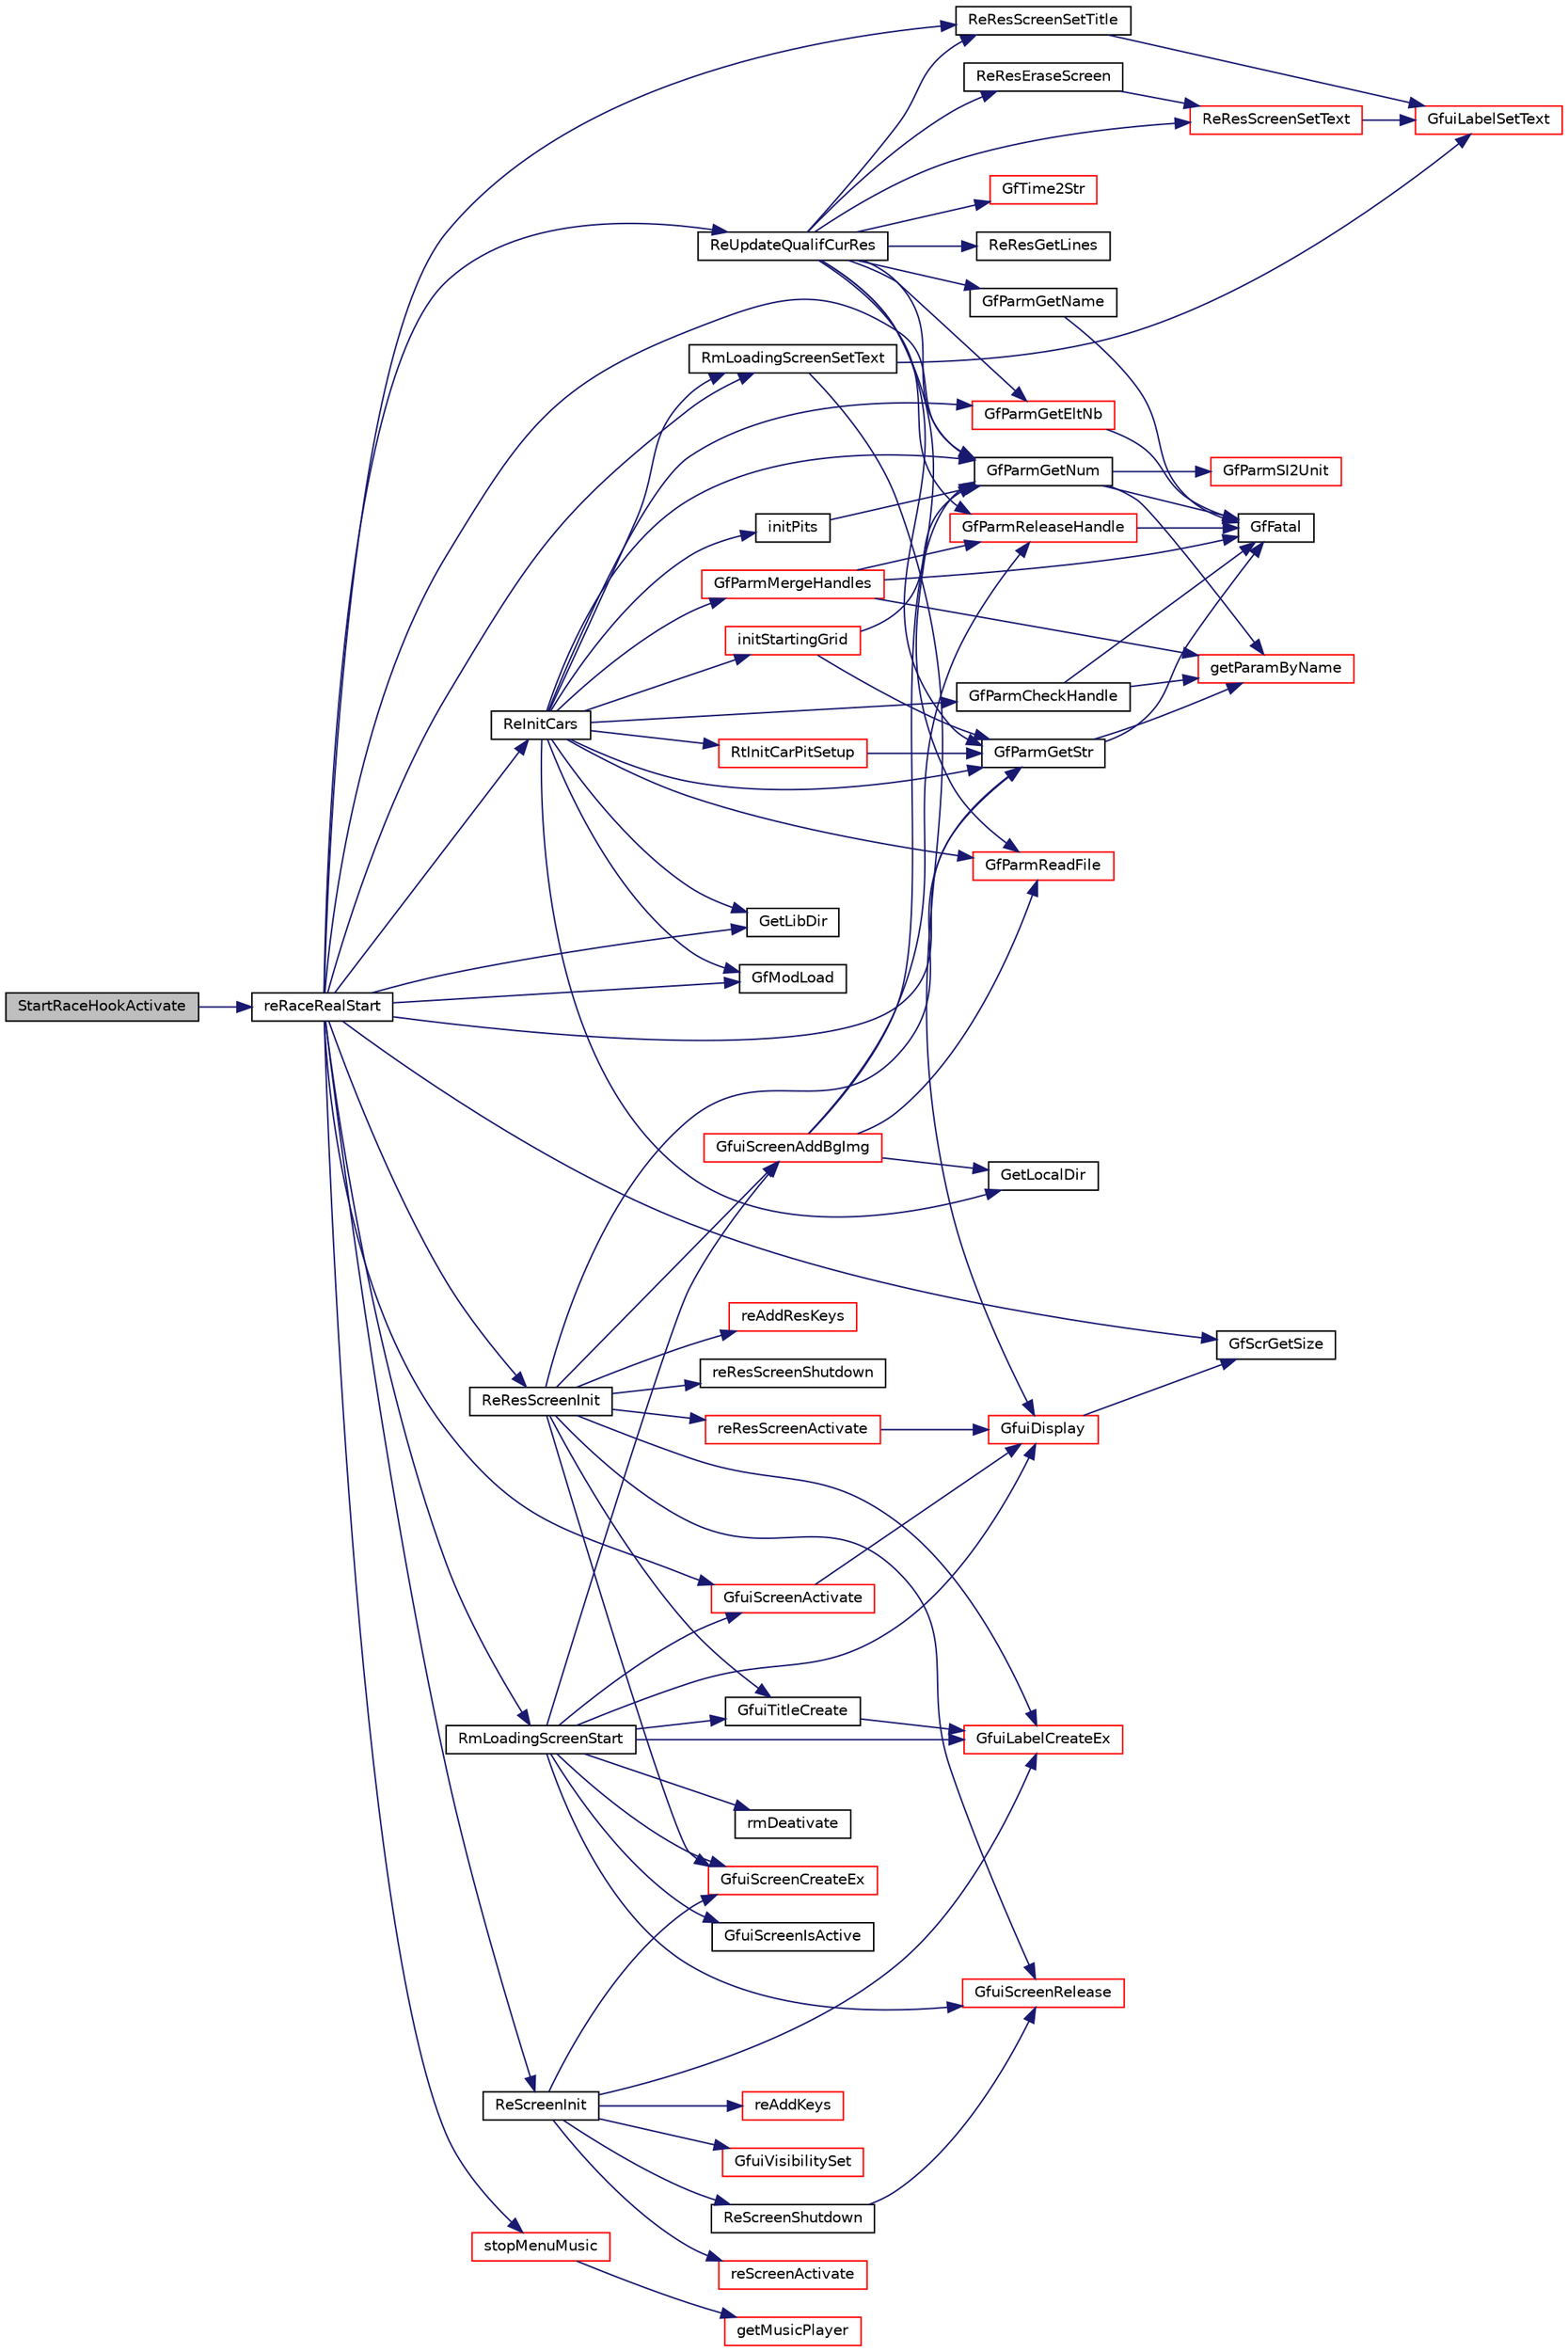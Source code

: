 digraph "StartRaceHookActivate"
{
  edge [fontname="Helvetica",fontsize="10",labelfontname="Helvetica",labelfontsize="10"];
  node [fontname="Helvetica",fontsize="10",shape=record];
  rankdir="LR";
  Node1 [label="StartRaceHookActivate",height=0.2,width=0.4,color="black", fillcolor="grey75", style="filled", fontcolor="black"];
  Node1 -> Node2 [color="midnightblue",fontsize="10",style="solid",fontname="Helvetica"];
  Node2 [label="reRaceRealStart",height=0.2,width=0.4,color="black", fillcolor="white", style="filled",URL="$racemain_8cpp.html#ae8e98f57605996c121f442c896e20b1d"];
  Node2 -> Node3 [color="midnightblue",fontsize="10",style="solid",fontname="Helvetica"];
  Node3 [label="RmLoadingScreenSetText",height=0.2,width=0.4,color="black", fillcolor="white", style="filled",URL="$group__racemantools.html#ga15b447ad25882ba666a5761e298bc4c4",tooltip="Set a new line of text on the loading screen. "];
  Node3 -> Node4 [color="midnightblue",fontsize="10",style="solid",fontname="Helvetica"];
  Node4 [label="GfuiLabelSetText",height=0.2,width=0.4,color="red", fillcolor="white", style="filled",URL="$group__gui.html#ga14f9a31e80f932a65f5bee3dec5a74af",tooltip="Change the text of a label. "];
  Node3 -> Node5 [color="midnightblue",fontsize="10",style="solid",fontname="Helvetica"];
  Node5 [label="GfuiDisplay",height=0.2,width=0.4,color="red", fillcolor="white", style="filled",URL="$group__gui.html#ga556f4f79d6831b2c3f8d152471b7e1c9",tooltip="Display function for the GUI to be called during redisplay of glut. "];
  Node5 -> Node6 [color="midnightblue",fontsize="10",style="solid",fontname="Helvetica"];
  Node6 [label="GfScrGetSize",height=0.2,width=0.4,color="black", fillcolor="white", style="filled",URL="$group__screen.html#gadcb66ba3f12ba1cb4c98367898c7f432",tooltip="Get the screen and viewport sizes. "];
  Node2 -> Node7 [color="midnightblue",fontsize="10",style="solid",fontname="Helvetica"];
  Node7 [label="GfParmGetStr",height=0.2,width=0.4,color="black", fillcolor="white", style="filled",URL="$group__paramsdata.html#gaa37bfd1fabd03d24fd50812c2330fa12",tooltip="Get a string parameter from the parameter set handle. "];
  Node7 -> Node8 [color="midnightblue",fontsize="10",style="solid",fontname="Helvetica"];
  Node8 [label="GfFatal",height=0.2,width=0.4,color="black", fillcolor="white", style="filled",URL="$tgf_8h.html#a927c58e55400ef72e0e54548b26f973d"];
  Node7 -> Node9 [color="midnightblue",fontsize="10",style="solid",fontname="Helvetica"];
  Node9 [label="getParamByName",height=0.2,width=0.4,color="red", fillcolor="white", style="filled",URL="$group__paramshelper.html#gad76ca407ee6b618e69f80c80aa319d63",tooltip="Helper function to get (or create) a parameter by name. "];
  Node2 -> Node10 [color="midnightblue",fontsize="10",style="solid",fontname="Helvetica"];
  Node10 [label="GetLibDir",height=0.2,width=0.4,color="black", fillcolor="white", style="filled",URL="$tgf_8cpp.html#a6532b80477028b45e4c8a5b3992c45c9"];
  Node2 -> Node11 [color="midnightblue",fontsize="10",style="solid",fontname="Helvetica"];
  Node11 [label="GfModLoad",height=0.2,width=0.4,color="black", fillcolor="white", style="filled",URL="$group__module.html#ga61ccfe6ae8248ff7d350f128a3bccac2",tooltip="Load the specified DLLs. "];
  Node2 -> Node12 [color="midnightblue",fontsize="10",style="solid",fontname="Helvetica"];
  Node12 [label="ReInitCars",height=0.2,width=0.4,color="black", fillcolor="white", style="filled",URL="$raceinit_8cpp.html#a72cb034e50b9c686ff395f7f0f61f075",tooltip="Initialize the cars for a race. "];
  Node12 -> Node13 [color="midnightblue",fontsize="10",style="solid",fontname="Helvetica"];
  Node13 [label="GfParmGetEltNb",height=0.2,width=0.4,color="red", fillcolor="white", style="filled",URL="$group__paramslist.html#ga8e57c951dca972b605a7978baa11c41b",tooltip="Count the number of subsections in a section in the parameter set handle. "];
  Node13 -> Node8 [color="midnightblue",fontsize="10",style="solid",fontname="Helvetica"];
  Node12 -> Node7 [color="midnightblue",fontsize="10",style="solid",fontname="Helvetica"];
  Node12 -> Node14 [color="midnightblue",fontsize="10",style="solid",fontname="Helvetica"];
  Node14 [label="GfParmGetNum",height=0.2,width=0.4,color="black", fillcolor="white", style="filled",URL="$group__paramsdata.html#ga57d6d6694c94482128c7b7bd6bf0a2e8",tooltip="Get a numerical parameter from the parameter set handle. "];
  Node14 -> Node8 [color="midnightblue",fontsize="10",style="solid",fontname="Helvetica"];
  Node14 -> Node9 [color="midnightblue",fontsize="10",style="solid",fontname="Helvetica"];
  Node14 -> Node15 [color="midnightblue",fontsize="10",style="solid",fontname="Helvetica"];
  Node15 [label="GfParmSI2Unit",height=0.2,width=0.4,color="red", fillcolor="white", style="filled",URL="$group__paramsdata.html#gab24de0cda7e3f9a5ea42be6dd7592a38",tooltip="Convert a value from SI to given unit. "];
  Node12 -> Node10 [color="midnightblue",fontsize="10",style="solid",fontname="Helvetica"];
  Node12 -> Node11 [color="midnightblue",fontsize="10",style="solid",fontname="Helvetica"];
  Node12 -> Node16 [color="midnightblue",fontsize="10",style="solid",fontname="Helvetica"];
  Node16 [label="GetLocalDir",height=0.2,width=0.4,color="black", fillcolor="white", style="filled",URL="$tgf_8cpp.html#ae34eae3991aacabaf9c64025449d8c87"];
  Node12 -> Node17 [color="midnightblue",fontsize="10",style="solid",fontname="Helvetica"];
  Node17 [label="GfParmReadFile",height=0.2,width=0.4,color="red", fillcolor="white", style="filled",URL="$group__paramsfile.html#ga86fccfc1b5f8abf4ef6546896abd1e4f",tooltip="Read parameter set from file and return handle to parameter set. "];
  Node12 -> Node3 [color="midnightblue",fontsize="10",style="solid",fontname="Helvetica"];
  Node12 -> Node18 [color="midnightblue",fontsize="10",style="solid",fontname="Helvetica"];
  Node18 [label="GfParmCheckHandle",height=0.2,width=0.4,color="black", fillcolor="white", style="filled",URL="$group__paramsfile.html#gaab94dc5953bcbb137ef7e4845e511d06",tooltip="Check the values in the parameter set tgt against the min/max/within definitions in the ref parameter..."];
  Node18 -> Node8 [color="midnightblue",fontsize="10",style="solid",fontname="Helvetica"];
  Node18 -> Node9 [color="midnightblue",fontsize="10",style="solid",fontname="Helvetica"];
  Node12 -> Node19 [color="midnightblue",fontsize="10",style="solid",fontname="Helvetica"];
  Node19 [label="GfParmMergeHandles",height=0.2,width=0.4,color="red", fillcolor="white", style="filled",URL="$group__paramsfile.html#ga446ff900a0929bce0b5546d2cc4217dd",tooltip="Merge two parameter sets into a new one, either containing parameters from ref, tgt or from both sets..."];
  Node19 -> Node8 [color="midnightblue",fontsize="10",style="solid",fontname="Helvetica"];
  Node19 -> Node9 [color="midnightblue",fontsize="10",style="solid",fontname="Helvetica"];
  Node19 -> Node20 [color="midnightblue",fontsize="10",style="solid",fontname="Helvetica"];
  Node20 [label="GfParmReleaseHandle",height=0.2,width=0.4,color="red", fillcolor="white", style="filled",URL="$group__paramsfile.html#ga1a1597d2697db41bcb9fdb64a6569761",tooltip="Release given parameter set handle parmHandle. "];
  Node20 -> Node8 [color="midnightblue",fontsize="10",style="solid",fontname="Helvetica"];
  Node12 -> Node21 [color="midnightblue",fontsize="10",style="solid",fontname="Helvetica"];
  Node21 [label="RtInitCarPitSetup",height=0.2,width=0.4,color="red", fillcolor="white", style="filled",URL="$group__setuptools.html#gaeac50f62aeee0f2e936bacc869143541",tooltip="Initialize tCarPitSetup from data in parameter set given in handle hdle. "];
  Node21 -> Node7 [color="midnightblue",fontsize="10",style="solid",fontname="Helvetica"];
  Node12 -> Node22 [color="midnightblue",fontsize="10",style="solid",fontname="Helvetica"];
  Node22 [label="initStartingGrid",height=0.2,width=0.4,color="red", fillcolor="white", style="filled",URL="$raceinit_8cpp.html#a8ef85a57a2787c4c8f9e688379ff215a"];
  Node22 -> Node7 [color="midnightblue",fontsize="10",style="solid",fontname="Helvetica"];
  Node22 -> Node14 [color="midnightblue",fontsize="10",style="solid",fontname="Helvetica"];
  Node12 -> Node23 [color="midnightblue",fontsize="10",style="solid",fontname="Helvetica"];
  Node23 [label="initPits",height=0.2,width=0.4,color="black", fillcolor="white", style="filled",URL="$raceinit_8cpp.html#a80dc5ae8c043f5596dc95a4928d937e1"];
  Node23 -> Node14 [color="midnightblue",fontsize="10",style="solid",fontname="Helvetica"];
  Node2 -> Node24 [color="midnightblue",fontsize="10",style="solid",fontname="Helvetica"];
  Node24 [label="ReScreenInit",height=0.2,width=0.4,color="black", fillcolor="white", style="filled",URL="$racegl_8cpp.html#acae3496994db50cccb1a9a6e880f1ffd"];
  Node24 -> Node25 [color="midnightblue",fontsize="10",style="solid",fontname="Helvetica"];
  Node25 [label="ReScreenShutdown",height=0.2,width=0.4,color="black", fillcolor="white", style="filled",URL="$racegl_8cpp.html#ad07348e3a5c809596ab875b78e7f7a46"];
  Node25 -> Node26 [color="midnightblue",fontsize="10",style="solid",fontname="Helvetica"];
  Node26 [label="GfuiScreenRelease",height=0.2,width=0.4,color="red", fillcolor="white", style="filled",URL="$group__gui.html#ga188b33e2755fc6c39199f60dd60cc6d5",tooltip="Release the given screen. "];
  Node24 -> Node27 [color="midnightblue",fontsize="10",style="solid",fontname="Helvetica"];
  Node27 [label="GfuiScreenCreateEx",height=0.2,width=0.4,color="red", fillcolor="white", style="filled",URL="$group__gui.html#gad9d378558d1ea2fb3348ef4341f99311",tooltip="Create a screen. "];
  Node24 -> Node28 [color="midnightblue",fontsize="10",style="solid",fontname="Helvetica"];
  Node28 [label="reScreenActivate",height=0.2,width=0.4,color="red", fillcolor="white", style="filled",URL="$racegl_8cpp.html#a17e40085880d4a53dfbcf4f352ec70f1"];
  Node24 -> Node29 [color="midnightblue",fontsize="10",style="solid",fontname="Helvetica"];
  Node29 [label="reAddKeys",height=0.2,width=0.4,color="red", fillcolor="white", style="filled",URL="$racegl_8cpp.html#a6d69247131589676c064f9b60ad3b154"];
  Node24 -> Node30 [color="midnightblue",fontsize="10",style="solid",fontname="Helvetica"];
  Node30 [label="GfuiLabelCreateEx",height=0.2,width=0.4,color="red", fillcolor="white", style="filled",URL="$group__gui.html#gab2495517bb164c00201dedd420cb60ac",tooltip="Create a new label (extended version). "];
  Node24 -> Node31 [color="midnightblue",fontsize="10",style="solid",fontname="Helvetica"];
  Node31 [label="GfuiVisibilitySet",height=0.2,width=0.4,color="red", fillcolor="white", style="filled",URL="$group__gui.html#ga54cdf60d97666c43dd2a16e4647a8309",tooltip="Set/unset the visibility attribute of an object. "];
  Node2 -> Node32 [color="midnightblue",fontsize="10",style="solid",fontname="Helvetica"];
  Node32 [label="ReResScreenInit",height=0.2,width=0.4,color="black", fillcolor="white", style="filled",URL="$racegl_8cpp.html#ae556392613c157252f43b9c95bad4606"];
  Node32 -> Node26 [color="midnightblue",fontsize="10",style="solid",fontname="Helvetica"];
  Node32 -> Node27 [color="midnightblue",fontsize="10",style="solid",fontname="Helvetica"];
  Node32 -> Node33 [color="midnightblue",fontsize="10",style="solid",fontname="Helvetica"];
  Node33 [label="reResScreenActivate",height=0.2,width=0.4,color="red", fillcolor="white", style="filled",URL="$racegl_8cpp.html#a972dda75f6c18e8f4724fc2f953e2e4c"];
  Node33 -> Node5 [color="midnightblue",fontsize="10",style="solid",fontname="Helvetica"];
  Node32 -> Node34 [color="midnightblue",fontsize="10",style="solid",fontname="Helvetica"];
  Node34 [label="reResScreenShutdown",height=0.2,width=0.4,color="black", fillcolor="white", style="filled",URL="$racegl_8cpp.html#a051441b0dc64a519584a06be6cb2144c"];
  Node32 -> Node35 [color="midnightblue",fontsize="10",style="solid",fontname="Helvetica"];
  Node35 [label="GfuiTitleCreate",height=0.2,width=0.4,color="black", fillcolor="white", style="filled",URL="$group__gui.html#ga2175b7439c4af8f85305dd64b5ebc7a9",tooltip="Add a Title to the screen. "];
  Node35 -> Node30 [color="midnightblue",fontsize="10",style="solid",fontname="Helvetica"];
  Node32 -> Node7 [color="midnightblue",fontsize="10",style="solid",fontname="Helvetica"];
  Node32 -> Node36 [color="midnightblue",fontsize="10",style="solid",fontname="Helvetica"];
  Node36 [label="GfuiScreenAddBgImg",height=0.2,width=0.4,color="red", fillcolor="white", style="filled",URL="$group__gui.html#ga2d1e0f1edf2ed7b53be750c721de1f0a",tooltip="Add an image background to a screen. "];
  Node36 -> Node16 [color="midnightblue",fontsize="10",style="solid",fontname="Helvetica"];
  Node36 -> Node17 [color="midnightblue",fontsize="10",style="solid",fontname="Helvetica"];
  Node36 -> Node14 [color="midnightblue",fontsize="10",style="solid",fontname="Helvetica"];
  Node36 -> Node20 [color="midnightblue",fontsize="10",style="solid",fontname="Helvetica"];
  Node32 -> Node37 [color="midnightblue",fontsize="10",style="solid",fontname="Helvetica"];
  Node37 [label="reAddResKeys",height=0.2,width=0.4,color="red", fillcolor="white", style="filled",URL="$racegl_8cpp.html#a72fadc00167a28255e0959b88a84ddba"];
  Node32 -> Node30 [color="midnightblue",fontsize="10",style="solid",fontname="Helvetica"];
  Node2 -> Node14 [color="midnightblue",fontsize="10",style="solid",fontname="Helvetica"];
  Node2 -> Node38 [color="midnightblue",fontsize="10",style="solid",fontname="Helvetica"];
  Node38 [label="RmLoadingScreenStart",height=0.2,width=0.4,color="black", fillcolor="white", style="filled",URL="$group__racemantools.html#gaee3996d7db5f66362a5c1508b3a1764e",tooltip="Set up loading screen. "];
  Node38 -> Node39 [color="midnightblue",fontsize="10",style="solid",fontname="Helvetica"];
  Node39 [label="GfuiScreenIsActive",height=0.2,width=0.4,color="black", fillcolor="white", style="filled",URL="$group__gui.html#gad98b470507af1cb637fbd4b97413c18b",tooltip="Tell if the screen is active or not. "];
  Node38 -> Node26 [color="midnightblue",fontsize="10",style="solid",fontname="Helvetica"];
  Node38 -> Node27 [color="midnightblue",fontsize="10",style="solid",fontname="Helvetica"];
  Node38 -> Node40 [color="midnightblue",fontsize="10",style="solid",fontname="Helvetica"];
  Node40 [label="rmDeativate",height=0.2,width=0.4,color="black", fillcolor="white", style="filled",URL="$loadingscreen_8cpp.html#a0ef1a132ee1bdd085752420bcac117ce"];
  Node38 -> Node35 [color="midnightblue",fontsize="10",style="solid",fontname="Helvetica"];
  Node38 -> Node30 [color="midnightblue",fontsize="10",style="solid",fontname="Helvetica"];
  Node38 -> Node36 [color="midnightblue",fontsize="10",style="solid",fontname="Helvetica"];
  Node38 -> Node41 [color="midnightblue",fontsize="10",style="solid",fontname="Helvetica"];
  Node41 [label="GfuiScreenActivate",height=0.2,width=0.4,color="red", fillcolor="white", style="filled",URL="$group__gui.html#gadbbca757848adfdf2719c4678e30a0a2",tooltip="Activate a screen and make it current. "];
  Node41 -> Node5 [color="midnightblue",fontsize="10",style="solid",fontname="Helvetica"];
  Node38 -> Node5 [color="midnightblue",fontsize="10",style="solid",fontname="Helvetica"];
  Node2 -> Node42 [color="midnightblue",fontsize="10",style="solid",fontname="Helvetica"];
  Node42 [label="ReUpdateQualifCurRes",height=0.2,width=0.4,color="black", fillcolor="white", style="filled",URL="$raceresults_8cpp.html#a269bb1e53a3eae7b78b877a435837acb"];
  Node42 -> Node43 [color="midnightblue",fontsize="10",style="solid",fontname="Helvetica"];
  Node43 [label="ReResEraseScreen",height=0.2,width=0.4,color="black", fillcolor="white", style="filled",URL="$racegl_8cpp.html#a727397b330edc0fcdeaa10e787d090cd"];
  Node43 -> Node44 [color="midnightblue",fontsize="10",style="solid",fontname="Helvetica"];
  Node44 [label="ReResScreenSetText",height=0.2,width=0.4,color="red", fillcolor="white", style="filled",URL="$racegl_8cpp.html#a411904c2aa4b64afe96b06a7c17c5995"];
  Node44 -> Node4 [color="midnightblue",fontsize="10",style="solid",fontname="Helvetica"];
  Node42 -> Node45 [color="midnightblue",fontsize="10",style="solid",fontname="Helvetica"];
  Node45 [label="ReResGetLines",height=0.2,width=0.4,color="black", fillcolor="white", style="filled",URL="$racegl_8cpp.html#abb169c247857dd86e5cc96fc36611fe5"];
  Node42 -> Node46 [color="midnightblue",fontsize="10",style="solid",fontname="Helvetica"];
  Node46 [label="ReResScreenSetTitle",height=0.2,width=0.4,color="black", fillcolor="white", style="filled",URL="$racegl_8cpp.html#ae808e43b2a0c507578abe33a757e9bec"];
  Node46 -> Node4 [color="midnightblue",fontsize="10",style="solid",fontname="Helvetica"];
  Node42 -> Node17 [color="midnightblue",fontsize="10",style="solid",fontname="Helvetica"];
  Node42 -> Node47 [color="midnightblue",fontsize="10",style="solid",fontname="Helvetica"];
  Node47 [label="GfParmGetName",height=0.2,width=0.4,color="black", fillcolor="white", style="filled",URL="$group__paramsdata.html#gacf4558e2d3c35c6a69b2801eda4658ee",tooltip="Get the name property of the parameter set handle. "];
  Node47 -> Node8 [color="midnightblue",fontsize="10",style="solid",fontname="Helvetica"];
  Node42 -> Node13 [color="midnightblue",fontsize="10",style="solid",fontname="Helvetica"];
  Node42 -> Node14 [color="midnightblue",fontsize="10",style="solid",fontname="Helvetica"];
  Node42 -> Node48 [color="midnightblue",fontsize="10",style="solid",fontname="Helvetica"];
  Node48 [label="GfTime2Str",height=0.2,width=0.4,color="red", fillcolor="white", style="filled",URL="$group__screen.html#ga08bae5cfa88d58fc0a4e921f3923c164",tooltip="Convert a time in seconds (float) to an ascii string. "];
  Node42 -> Node44 [color="midnightblue",fontsize="10",style="solid",fontname="Helvetica"];
  Node42 -> Node7 [color="midnightblue",fontsize="10",style="solid",fontname="Helvetica"];
  Node42 -> Node20 [color="midnightblue",fontsize="10",style="solid",fontname="Helvetica"];
  Node2 -> Node46 [color="midnightblue",fontsize="10",style="solid",fontname="Helvetica"];
  Node2 -> Node6 [color="midnightblue",fontsize="10",style="solid",fontname="Helvetica"];
  Node2 -> Node49 [color="midnightblue",fontsize="10",style="solid",fontname="Helvetica"];
  Node49 [label="stopMenuMusic",height=0.2,width=0.4,color="red", fillcolor="white", style="filled",URL="$musicplayer_8cpp.html#a3b98083b5e8299c98dee056ff2c161b8"];
  Node49 -> Node50 [color="midnightblue",fontsize="10",style="solid",fontname="Helvetica"];
  Node50 [label="getMusicPlayer",height=0.2,width=0.4,color="red", fillcolor="white", style="filled",URL="$musicplayer_8cpp.html#a44e5f603abefd690fd66c7db16cb6237"];
  Node2 -> Node41 [color="midnightblue",fontsize="10",style="solid",fontname="Helvetica"];
}
